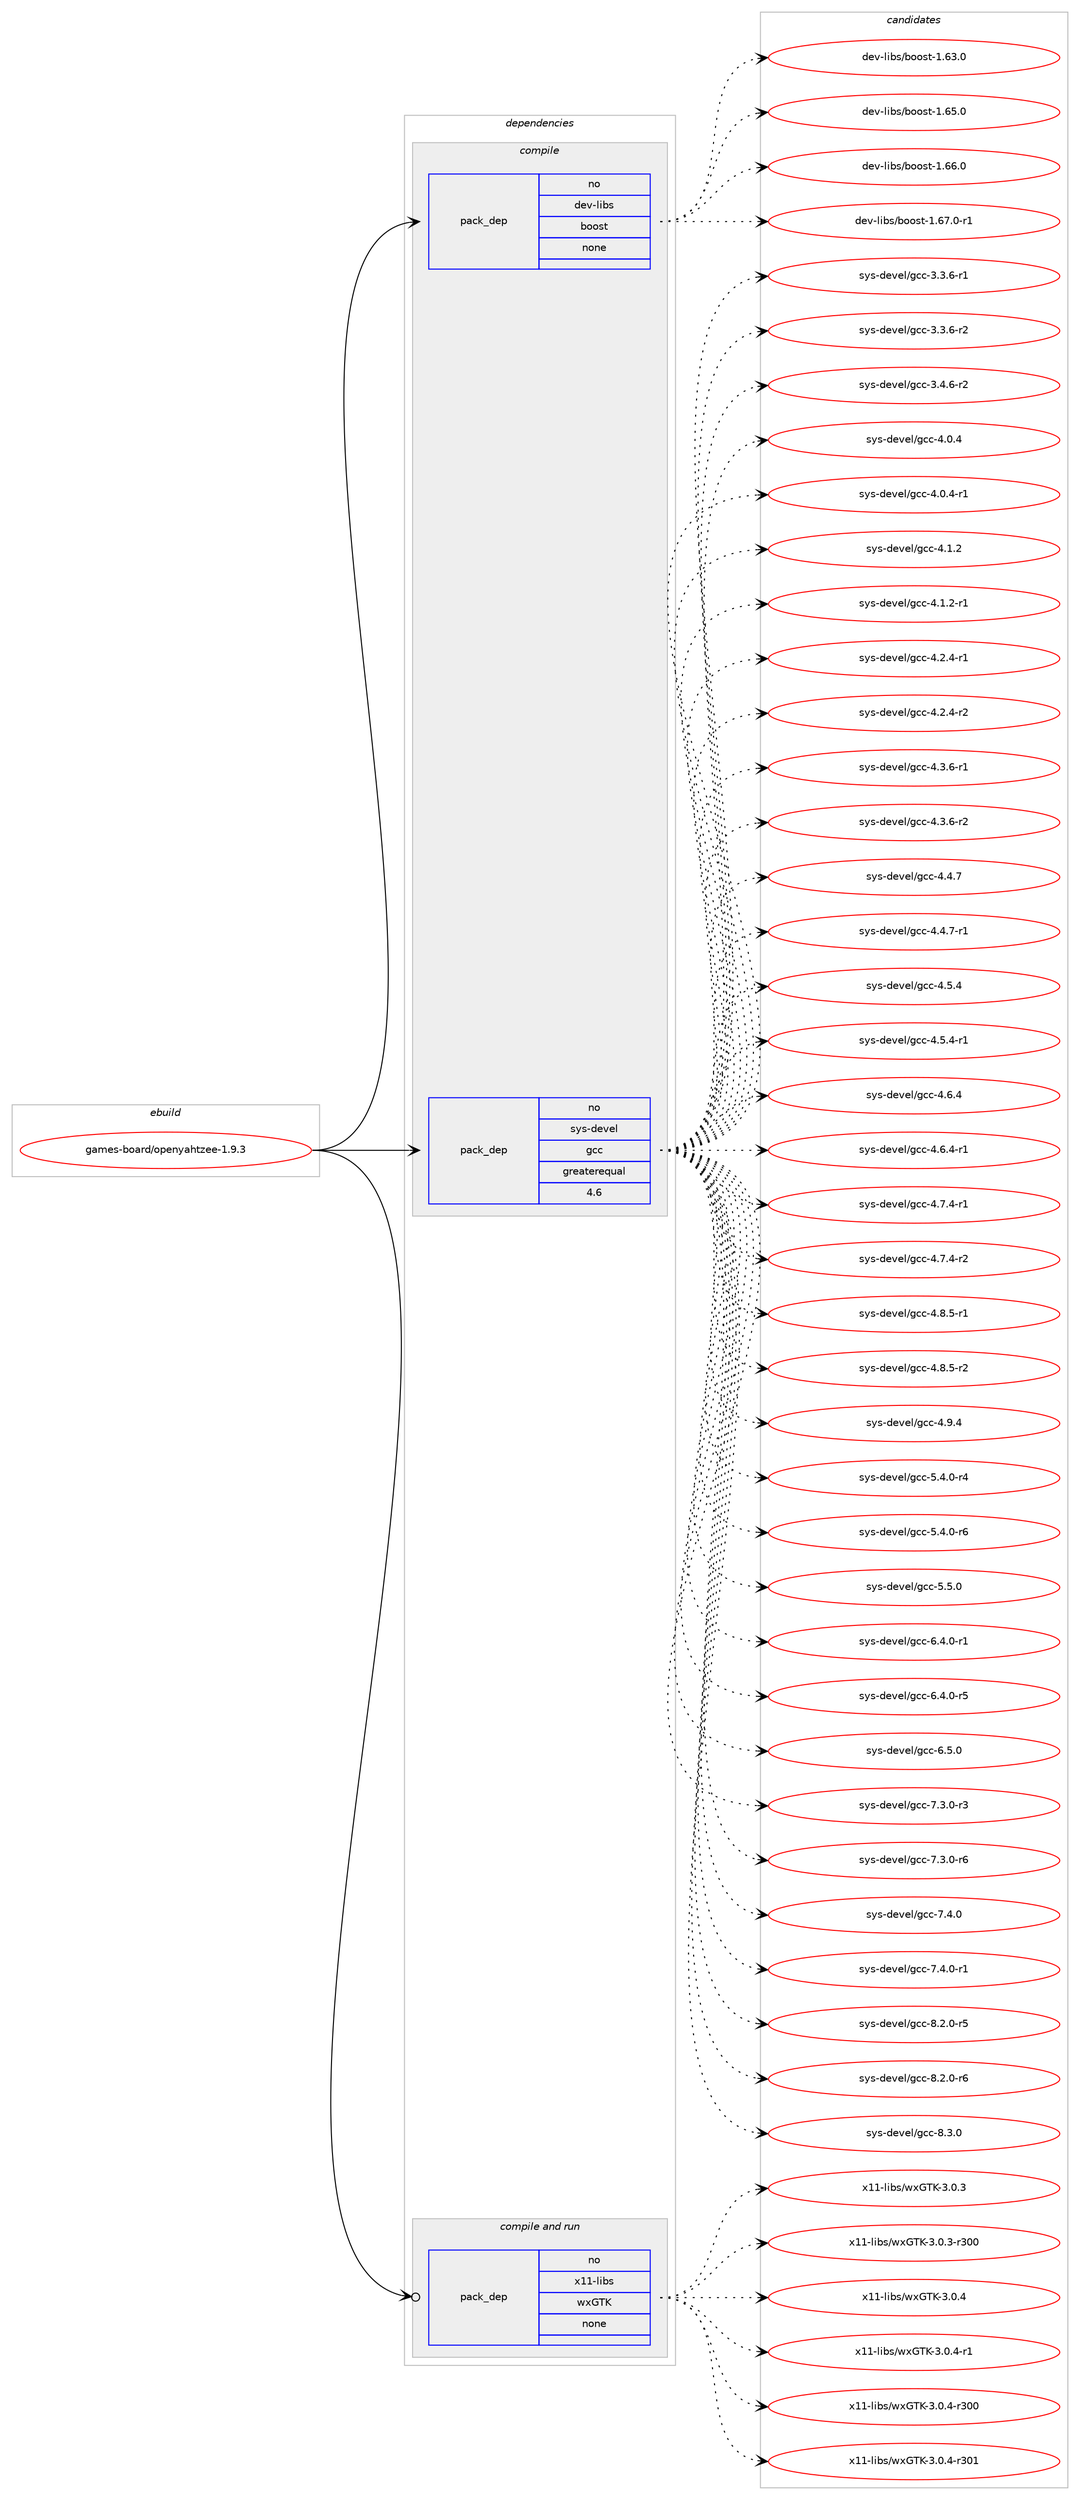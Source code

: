 digraph prolog {

# *************
# Graph options
# *************

newrank=true;
concentrate=true;
compound=true;
graph [rankdir=LR,fontname=Helvetica,fontsize=10,ranksep=1.5];#, ranksep=2.5, nodesep=0.2];
edge  [arrowhead=vee];
node  [fontname=Helvetica,fontsize=10];

# **********
# The ebuild
# **********

subgraph cluster_leftcol {
color=gray;
rank=same;
label=<<i>ebuild</i>>;
id [label="games-board/openyahtzee-1.9.3", color=red, width=4, href="../games-board/openyahtzee-1.9.3.svg"];
}

# ****************
# The dependencies
# ****************

subgraph cluster_midcol {
color=gray;
label=<<i>dependencies</i>>;
subgraph cluster_compile {
fillcolor="#eeeeee";
style=filled;
label=<<i>compile</i>>;
subgraph pack1105261 {
dependency1555244 [label=<<TABLE BORDER="0" CELLBORDER="1" CELLSPACING="0" CELLPADDING="4" WIDTH="220"><TR><TD ROWSPAN="6" CELLPADDING="30">pack_dep</TD></TR><TR><TD WIDTH="110">no</TD></TR><TR><TD>dev-libs</TD></TR><TR><TD>boost</TD></TR><TR><TD>none</TD></TR><TR><TD></TD></TR></TABLE>>, shape=none, color=blue];
}
id:e -> dependency1555244:w [weight=20,style="solid",arrowhead="vee"];
subgraph pack1105262 {
dependency1555245 [label=<<TABLE BORDER="0" CELLBORDER="1" CELLSPACING="0" CELLPADDING="4" WIDTH="220"><TR><TD ROWSPAN="6" CELLPADDING="30">pack_dep</TD></TR><TR><TD WIDTH="110">no</TD></TR><TR><TD>sys-devel</TD></TR><TR><TD>gcc</TD></TR><TR><TD>greaterequal</TD></TR><TR><TD>4.6</TD></TR></TABLE>>, shape=none, color=blue];
}
id:e -> dependency1555245:w [weight=20,style="solid",arrowhead="vee"];
}
subgraph cluster_compileandrun {
fillcolor="#eeeeee";
style=filled;
label=<<i>compile and run</i>>;
subgraph pack1105263 {
dependency1555246 [label=<<TABLE BORDER="0" CELLBORDER="1" CELLSPACING="0" CELLPADDING="4" WIDTH="220"><TR><TD ROWSPAN="6" CELLPADDING="30">pack_dep</TD></TR><TR><TD WIDTH="110">no</TD></TR><TR><TD>x11-libs</TD></TR><TR><TD>wxGTK</TD></TR><TR><TD>none</TD></TR><TR><TD></TD></TR></TABLE>>, shape=none, color=blue];
}
id:e -> dependency1555246:w [weight=20,style="solid",arrowhead="odotvee"];
}
subgraph cluster_run {
fillcolor="#eeeeee";
style=filled;
label=<<i>run</i>>;
}
}

# **************
# The candidates
# **************

subgraph cluster_choices {
rank=same;
color=gray;
label=<<i>candidates</i>>;

subgraph choice1105261 {
color=black;
nodesep=1;
choice1001011184510810598115479811111111511645494654514648 [label="dev-libs/boost-1.63.0", color=red, width=4,href="../dev-libs/boost-1.63.0.svg"];
choice1001011184510810598115479811111111511645494654534648 [label="dev-libs/boost-1.65.0", color=red, width=4,href="../dev-libs/boost-1.65.0.svg"];
choice1001011184510810598115479811111111511645494654544648 [label="dev-libs/boost-1.66.0", color=red, width=4,href="../dev-libs/boost-1.66.0.svg"];
choice10010111845108105981154798111111115116454946545546484511449 [label="dev-libs/boost-1.67.0-r1", color=red, width=4,href="../dev-libs/boost-1.67.0-r1.svg"];
dependency1555244:e -> choice1001011184510810598115479811111111511645494654514648:w [style=dotted,weight="100"];
dependency1555244:e -> choice1001011184510810598115479811111111511645494654534648:w [style=dotted,weight="100"];
dependency1555244:e -> choice1001011184510810598115479811111111511645494654544648:w [style=dotted,weight="100"];
dependency1555244:e -> choice10010111845108105981154798111111115116454946545546484511449:w [style=dotted,weight="100"];
}
subgraph choice1105262 {
color=black;
nodesep=1;
choice115121115451001011181011084710399994551465146544511449 [label="sys-devel/gcc-3.3.6-r1", color=red, width=4,href="../sys-devel/gcc-3.3.6-r1.svg"];
choice115121115451001011181011084710399994551465146544511450 [label="sys-devel/gcc-3.3.6-r2", color=red, width=4,href="../sys-devel/gcc-3.3.6-r2.svg"];
choice115121115451001011181011084710399994551465246544511450 [label="sys-devel/gcc-3.4.6-r2", color=red, width=4,href="../sys-devel/gcc-3.4.6-r2.svg"];
choice11512111545100101118101108471039999455246484652 [label="sys-devel/gcc-4.0.4", color=red, width=4,href="../sys-devel/gcc-4.0.4.svg"];
choice115121115451001011181011084710399994552464846524511449 [label="sys-devel/gcc-4.0.4-r1", color=red, width=4,href="../sys-devel/gcc-4.0.4-r1.svg"];
choice11512111545100101118101108471039999455246494650 [label="sys-devel/gcc-4.1.2", color=red, width=4,href="../sys-devel/gcc-4.1.2.svg"];
choice115121115451001011181011084710399994552464946504511449 [label="sys-devel/gcc-4.1.2-r1", color=red, width=4,href="../sys-devel/gcc-4.1.2-r1.svg"];
choice115121115451001011181011084710399994552465046524511449 [label="sys-devel/gcc-4.2.4-r1", color=red, width=4,href="../sys-devel/gcc-4.2.4-r1.svg"];
choice115121115451001011181011084710399994552465046524511450 [label="sys-devel/gcc-4.2.4-r2", color=red, width=4,href="../sys-devel/gcc-4.2.4-r2.svg"];
choice115121115451001011181011084710399994552465146544511449 [label="sys-devel/gcc-4.3.6-r1", color=red, width=4,href="../sys-devel/gcc-4.3.6-r1.svg"];
choice115121115451001011181011084710399994552465146544511450 [label="sys-devel/gcc-4.3.6-r2", color=red, width=4,href="../sys-devel/gcc-4.3.6-r2.svg"];
choice11512111545100101118101108471039999455246524655 [label="sys-devel/gcc-4.4.7", color=red, width=4,href="../sys-devel/gcc-4.4.7.svg"];
choice115121115451001011181011084710399994552465246554511449 [label="sys-devel/gcc-4.4.7-r1", color=red, width=4,href="../sys-devel/gcc-4.4.7-r1.svg"];
choice11512111545100101118101108471039999455246534652 [label="sys-devel/gcc-4.5.4", color=red, width=4,href="../sys-devel/gcc-4.5.4.svg"];
choice115121115451001011181011084710399994552465346524511449 [label="sys-devel/gcc-4.5.4-r1", color=red, width=4,href="../sys-devel/gcc-4.5.4-r1.svg"];
choice11512111545100101118101108471039999455246544652 [label="sys-devel/gcc-4.6.4", color=red, width=4,href="../sys-devel/gcc-4.6.4.svg"];
choice115121115451001011181011084710399994552465446524511449 [label="sys-devel/gcc-4.6.4-r1", color=red, width=4,href="../sys-devel/gcc-4.6.4-r1.svg"];
choice115121115451001011181011084710399994552465546524511449 [label="sys-devel/gcc-4.7.4-r1", color=red, width=4,href="../sys-devel/gcc-4.7.4-r1.svg"];
choice115121115451001011181011084710399994552465546524511450 [label="sys-devel/gcc-4.7.4-r2", color=red, width=4,href="../sys-devel/gcc-4.7.4-r2.svg"];
choice115121115451001011181011084710399994552465646534511449 [label="sys-devel/gcc-4.8.5-r1", color=red, width=4,href="../sys-devel/gcc-4.8.5-r1.svg"];
choice115121115451001011181011084710399994552465646534511450 [label="sys-devel/gcc-4.8.5-r2", color=red, width=4,href="../sys-devel/gcc-4.8.5-r2.svg"];
choice11512111545100101118101108471039999455246574652 [label="sys-devel/gcc-4.9.4", color=red, width=4,href="../sys-devel/gcc-4.9.4.svg"];
choice115121115451001011181011084710399994553465246484511452 [label="sys-devel/gcc-5.4.0-r4", color=red, width=4,href="../sys-devel/gcc-5.4.0-r4.svg"];
choice115121115451001011181011084710399994553465246484511454 [label="sys-devel/gcc-5.4.0-r6", color=red, width=4,href="../sys-devel/gcc-5.4.0-r6.svg"];
choice11512111545100101118101108471039999455346534648 [label="sys-devel/gcc-5.5.0", color=red, width=4,href="../sys-devel/gcc-5.5.0.svg"];
choice115121115451001011181011084710399994554465246484511449 [label="sys-devel/gcc-6.4.0-r1", color=red, width=4,href="../sys-devel/gcc-6.4.0-r1.svg"];
choice115121115451001011181011084710399994554465246484511453 [label="sys-devel/gcc-6.4.0-r5", color=red, width=4,href="../sys-devel/gcc-6.4.0-r5.svg"];
choice11512111545100101118101108471039999455446534648 [label="sys-devel/gcc-6.5.0", color=red, width=4,href="../sys-devel/gcc-6.5.0.svg"];
choice115121115451001011181011084710399994555465146484511451 [label="sys-devel/gcc-7.3.0-r3", color=red, width=4,href="../sys-devel/gcc-7.3.0-r3.svg"];
choice115121115451001011181011084710399994555465146484511454 [label="sys-devel/gcc-7.3.0-r6", color=red, width=4,href="../sys-devel/gcc-7.3.0-r6.svg"];
choice11512111545100101118101108471039999455546524648 [label="sys-devel/gcc-7.4.0", color=red, width=4,href="../sys-devel/gcc-7.4.0.svg"];
choice115121115451001011181011084710399994555465246484511449 [label="sys-devel/gcc-7.4.0-r1", color=red, width=4,href="../sys-devel/gcc-7.4.0-r1.svg"];
choice115121115451001011181011084710399994556465046484511453 [label="sys-devel/gcc-8.2.0-r5", color=red, width=4,href="../sys-devel/gcc-8.2.0-r5.svg"];
choice115121115451001011181011084710399994556465046484511454 [label="sys-devel/gcc-8.2.0-r6", color=red, width=4,href="../sys-devel/gcc-8.2.0-r6.svg"];
choice11512111545100101118101108471039999455646514648 [label="sys-devel/gcc-8.3.0", color=red, width=4,href="../sys-devel/gcc-8.3.0.svg"];
dependency1555245:e -> choice115121115451001011181011084710399994551465146544511449:w [style=dotted,weight="100"];
dependency1555245:e -> choice115121115451001011181011084710399994551465146544511450:w [style=dotted,weight="100"];
dependency1555245:e -> choice115121115451001011181011084710399994551465246544511450:w [style=dotted,weight="100"];
dependency1555245:e -> choice11512111545100101118101108471039999455246484652:w [style=dotted,weight="100"];
dependency1555245:e -> choice115121115451001011181011084710399994552464846524511449:w [style=dotted,weight="100"];
dependency1555245:e -> choice11512111545100101118101108471039999455246494650:w [style=dotted,weight="100"];
dependency1555245:e -> choice115121115451001011181011084710399994552464946504511449:w [style=dotted,weight="100"];
dependency1555245:e -> choice115121115451001011181011084710399994552465046524511449:w [style=dotted,weight="100"];
dependency1555245:e -> choice115121115451001011181011084710399994552465046524511450:w [style=dotted,weight="100"];
dependency1555245:e -> choice115121115451001011181011084710399994552465146544511449:w [style=dotted,weight="100"];
dependency1555245:e -> choice115121115451001011181011084710399994552465146544511450:w [style=dotted,weight="100"];
dependency1555245:e -> choice11512111545100101118101108471039999455246524655:w [style=dotted,weight="100"];
dependency1555245:e -> choice115121115451001011181011084710399994552465246554511449:w [style=dotted,weight="100"];
dependency1555245:e -> choice11512111545100101118101108471039999455246534652:w [style=dotted,weight="100"];
dependency1555245:e -> choice115121115451001011181011084710399994552465346524511449:w [style=dotted,weight="100"];
dependency1555245:e -> choice11512111545100101118101108471039999455246544652:w [style=dotted,weight="100"];
dependency1555245:e -> choice115121115451001011181011084710399994552465446524511449:w [style=dotted,weight="100"];
dependency1555245:e -> choice115121115451001011181011084710399994552465546524511449:w [style=dotted,weight="100"];
dependency1555245:e -> choice115121115451001011181011084710399994552465546524511450:w [style=dotted,weight="100"];
dependency1555245:e -> choice115121115451001011181011084710399994552465646534511449:w [style=dotted,weight="100"];
dependency1555245:e -> choice115121115451001011181011084710399994552465646534511450:w [style=dotted,weight="100"];
dependency1555245:e -> choice11512111545100101118101108471039999455246574652:w [style=dotted,weight="100"];
dependency1555245:e -> choice115121115451001011181011084710399994553465246484511452:w [style=dotted,weight="100"];
dependency1555245:e -> choice115121115451001011181011084710399994553465246484511454:w [style=dotted,weight="100"];
dependency1555245:e -> choice11512111545100101118101108471039999455346534648:w [style=dotted,weight="100"];
dependency1555245:e -> choice115121115451001011181011084710399994554465246484511449:w [style=dotted,weight="100"];
dependency1555245:e -> choice115121115451001011181011084710399994554465246484511453:w [style=dotted,weight="100"];
dependency1555245:e -> choice11512111545100101118101108471039999455446534648:w [style=dotted,weight="100"];
dependency1555245:e -> choice115121115451001011181011084710399994555465146484511451:w [style=dotted,weight="100"];
dependency1555245:e -> choice115121115451001011181011084710399994555465146484511454:w [style=dotted,weight="100"];
dependency1555245:e -> choice11512111545100101118101108471039999455546524648:w [style=dotted,weight="100"];
dependency1555245:e -> choice115121115451001011181011084710399994555465246484511449:w [style=dotted,weight="100"];
dependency1555245:e -> choice115121115451001011181011084710399994556465046484511453:w [style=dotted,weight="100"];
dependency1555245:e -> choice115121115451001011181011084710399994556465046484511454:w [style=dotted,weight="100"];
dependency1555245:e -> choice11512111545100101118101108471039999455646514648:w [style=dotted,weight="100"];
}
subgraph choice1105263 {
color=black;
nodesep=1;
choice1204949451081059811547119120718475455146484651 [label="x11-libs/wxGTK-3.0.3", color=red, width=4,href="../x11-libs/wxGTK-3.0.3.svg"];
choice120494945108105981154711912071847545514648465145114514848 [label="x11-libs/wxGTK-3.0.3-r300", color=red, width=4,href="../x11-libs/wxGTK-3.0.3-r300.svg"];
choice1204949451081059811547119120718475455146484652 [label="x11-libs/wxGTK-3.0.4", color=red, width=4,href="../x11-libs/wxGTK-3.0.4.svg"];
choice12049494510810598115471191207184754551464846524511449 [label="x11-libs/wxGTK-3.0.4-r1", color=red, width=4,href="../x11-libs/wxGTK-3.0.4-r1.svg"];
choice120494945108105981154711912071847545514648465245114514848 [label="x11-libs/wxGTK-3.0.4-r300", color=red, width=4,href="../x11-libs/wxGTK-3.0.4-r300.svg"];
choice120494945108105981154711912071847545514648465245114514849 [label="x11-libs/wxGTK-3.0.4-r301", color=red, width=4,href="../x11-libs/wxGTK-3.0.4-r301.svg"];
dependency1555246:e -> choice1204949451081059811547119120718475455146484651:w [style=dotted,weight="100"];
dependency1555246:e -> choice120494945108105981154711912071847545514648465145114514848:w [style=dotted,weight="100"];
dependency1555246:e -> choice1204949451081059811547119120718475455146484652:w [style=dotted,weight="100"];
dependency1555246:e -> choice12049494510810598115471191207184754551464846524511449:w [style=dotted,weight="100"];
dependency1555246:e -> choice120494945108105981154711912071847545514648465245114514848:w [style=dotted,weight="100"];
dependency1555246:e -> choice120494945108105981154711912071847545514648465245114514849:w [style=dotted,weight="100"];
}
}

}
